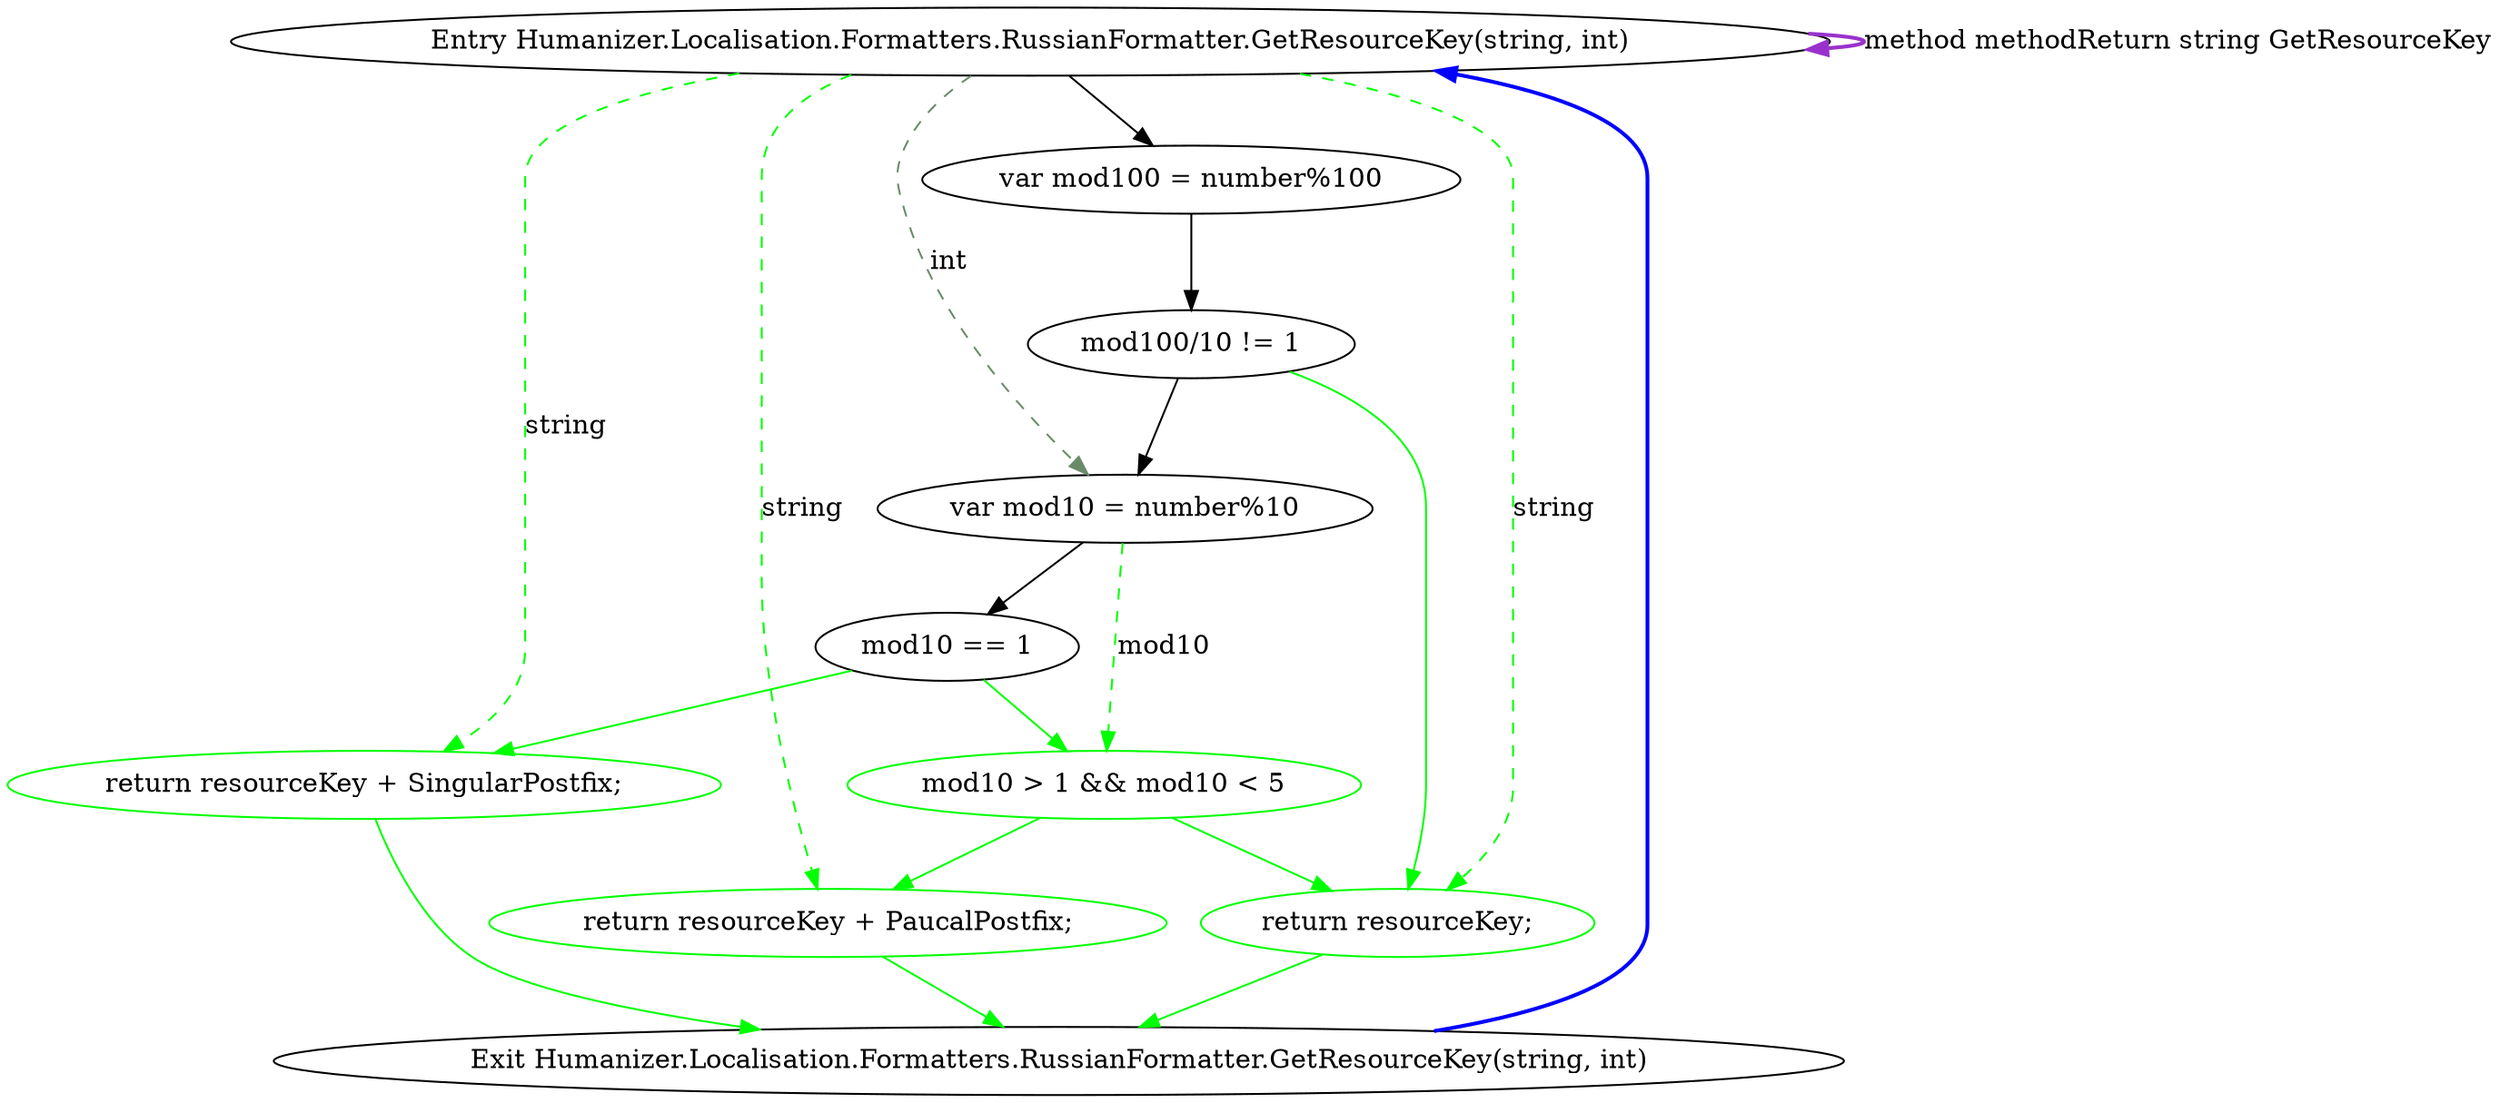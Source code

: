 digraph  {
m0_0 [label="Entry Humanizer.Localisation.Formatters.RussianFormatter.GetResourceKey(string, int)", span="7-7", cluster="Humanizer.Localisation.Formatters.RussianFormatter.GetResourceKey(string, int)", file="Sequence.cs"];
m0_5 [label="return resourceKey + SingularPostfix;", span="15-15", cluster="Humanizer.Localisation.Formatters.RussianFormatter.GetResourceKey(string, int)", color=green, community=0, file="Sequence.cs"];
m0_4 [label="mod10 == 1", span="14-14", cluster="Humanizer.Localisation.Formatters.RussianFormatter.GetResourceKey(string, int)", file="Sequence.cs"];
m0_7 [label="return resourceKey + PaucalPostfix;", span="18-18", cluster="Humanizer.Localisation.Formatters.RussianFormatter.GetResourceKey(string, int)", color=green, community=0, file="Sequence.cs"];
m0_6 [label="mod10 > 1 && mod10 < 5", span="17-17", cluster="Humanizer.Localisation.Formatters.RussianFormatter.GetResourceKey(string, int)", color=green, community=0, file="Sequence.cs"];
m0_8 [label="return resourceKey;", span="21-21", cluster="Humanizer.Localisation.Formatters.RussianFormatter.GetResourceKey(string, int)", color=green, community=0, file="Sequence.cs"];
m0_2 [label="mod100/10 != 1", span="10-10", cluster="Humanizer.Localisation.Formatters.RussianFormatter.GetResourceKey(string, int)", file="Sequence.cs"];
m0_3 [label="var mod10 = number%10", span="12-12", cluster="Humanizer.Localisation.Formatters.RussianFormatter.GetResourceKey(string, int)", file="Sequence.cs"];
m0_1 [label="var mod100 = number%100", span="9-9", cluster="Humanizer.Localisation.Formatters.RussianFormatter.GetResourceKey(string, int)", file="Sequence.cs"];
m0_9 [label="Exit Humanizer.Localisation.Formatters.RussianFormatter.GetResourceKey(string, int)", span="7-7", cluster="Humanizer.Localisation.Formatters.RussianFormatter.GetResourceKey(string, int)", file="Sequence.cs"];
m0_0 -> m0_5  [key=1, style=dashed, color=green, label=string];
m0_0 -> m0_7  [key=1, style=dashed, color=green, label=string];
m0_0 -> m0_8  [key=1, style=dashed, color=green, label=string];
m0_0 -> m0_0  [key=3, color=darkorchid, style=bold, label="method methodReturn string GetResourceKey"];
m0_0 -> m0_1  [key=0, style=solid];
m0_0 -> m0_3  [key=1, style=dashed, color=darkseagreen4, label=int];
m0_5 -> m0_9  [key=0, style=solid, color=green];
m0_4 -> m0_5  [key=0, style=solid, color=green];
m0_4 -> m0_6  [key=0, style=solid, color=green];
m0_7 -> m0_9  [key=0, style=solid, color=green];
m0_6 -> m0_7  [key=0, style=solid, color=green];
m0_6 -> m0_8  [key=0, style=solid, color=green];
m0_8 -> m0_9  [key=0, style=solid, color=green];
m0_2 -> m0_8  [key=0, style=solid, color=green];
m0_2 -> m0_3  [key=0, style=solid];
m0_3 -> m0_6  [key=1, style=dashed, color=green, label=mod10];
m0_3 -> m0_4  [key=0, style=solid];
m0_1 -> m0_2  [key=0, style=solid];
m0_9 -> m0_0  [key=0, style=bold, color=blue];
}
